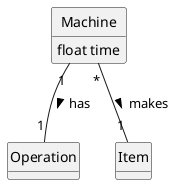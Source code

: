 @startuml
skinparam monochrome true
skinparam packageStyle rectangle
skinparam shadowing false

'left to right direction

skinparam classAttributeIconSize 0

hide circle
hide methods


class Operation {
}

class Item {
}

class Machine {
    float time
}

Machine "1" -- "1" Operation : has >
Machine "*" -- "1" Item : makes >


@enduml